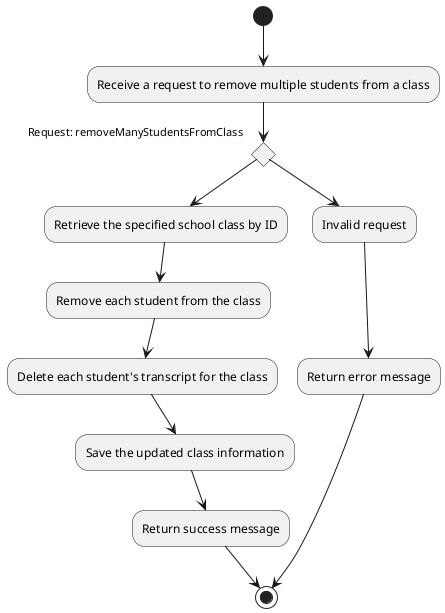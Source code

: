 @startuml

(*) --> "Receive a request to remove multiple students from a class"

if "Request: removeManyStudentsFromClass" then
    --> "Retrieve the specified school class by ID"
    --> "Remove each student from the class"
    --> "Delete each student's transcript for the class"
    --> "Save the updated class information"
    --> "Return success message"
    --> (*)
else
    --> "Invalid request"
    --> "Return error message"
    --> (*)
endif

@enduml
